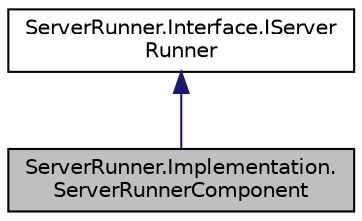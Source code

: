 digraph "ServerRunner.Implementation.ServerRunnerComponent"
{
  edge [fontname="Helvetica",fontsize="10",labelfontname="Helvetica",labelfontsize="10"];
  node [fontname="Helvetica",fontsize="10",shape=record];
  Node1 [label="ServerRunner.Implementation.\lServerRunnerComponent",height=0.2,width=0.4,color="black", fillcolor="grey75", style="filled" fontcolor="black"];
  Node2 -> Node1 [dir="back",color="midnightblue",fontsize="10",style="solid",fontname="Helvetica"];
  Node2 [label="ServerRunner.Interface.IServer\lRunner",height=0.2,width=0.4,color="black", fillcolor="white", style="filled",URL="$interface_server_runner_1_1_interface_1_1_i_server_runner.html"];
}
